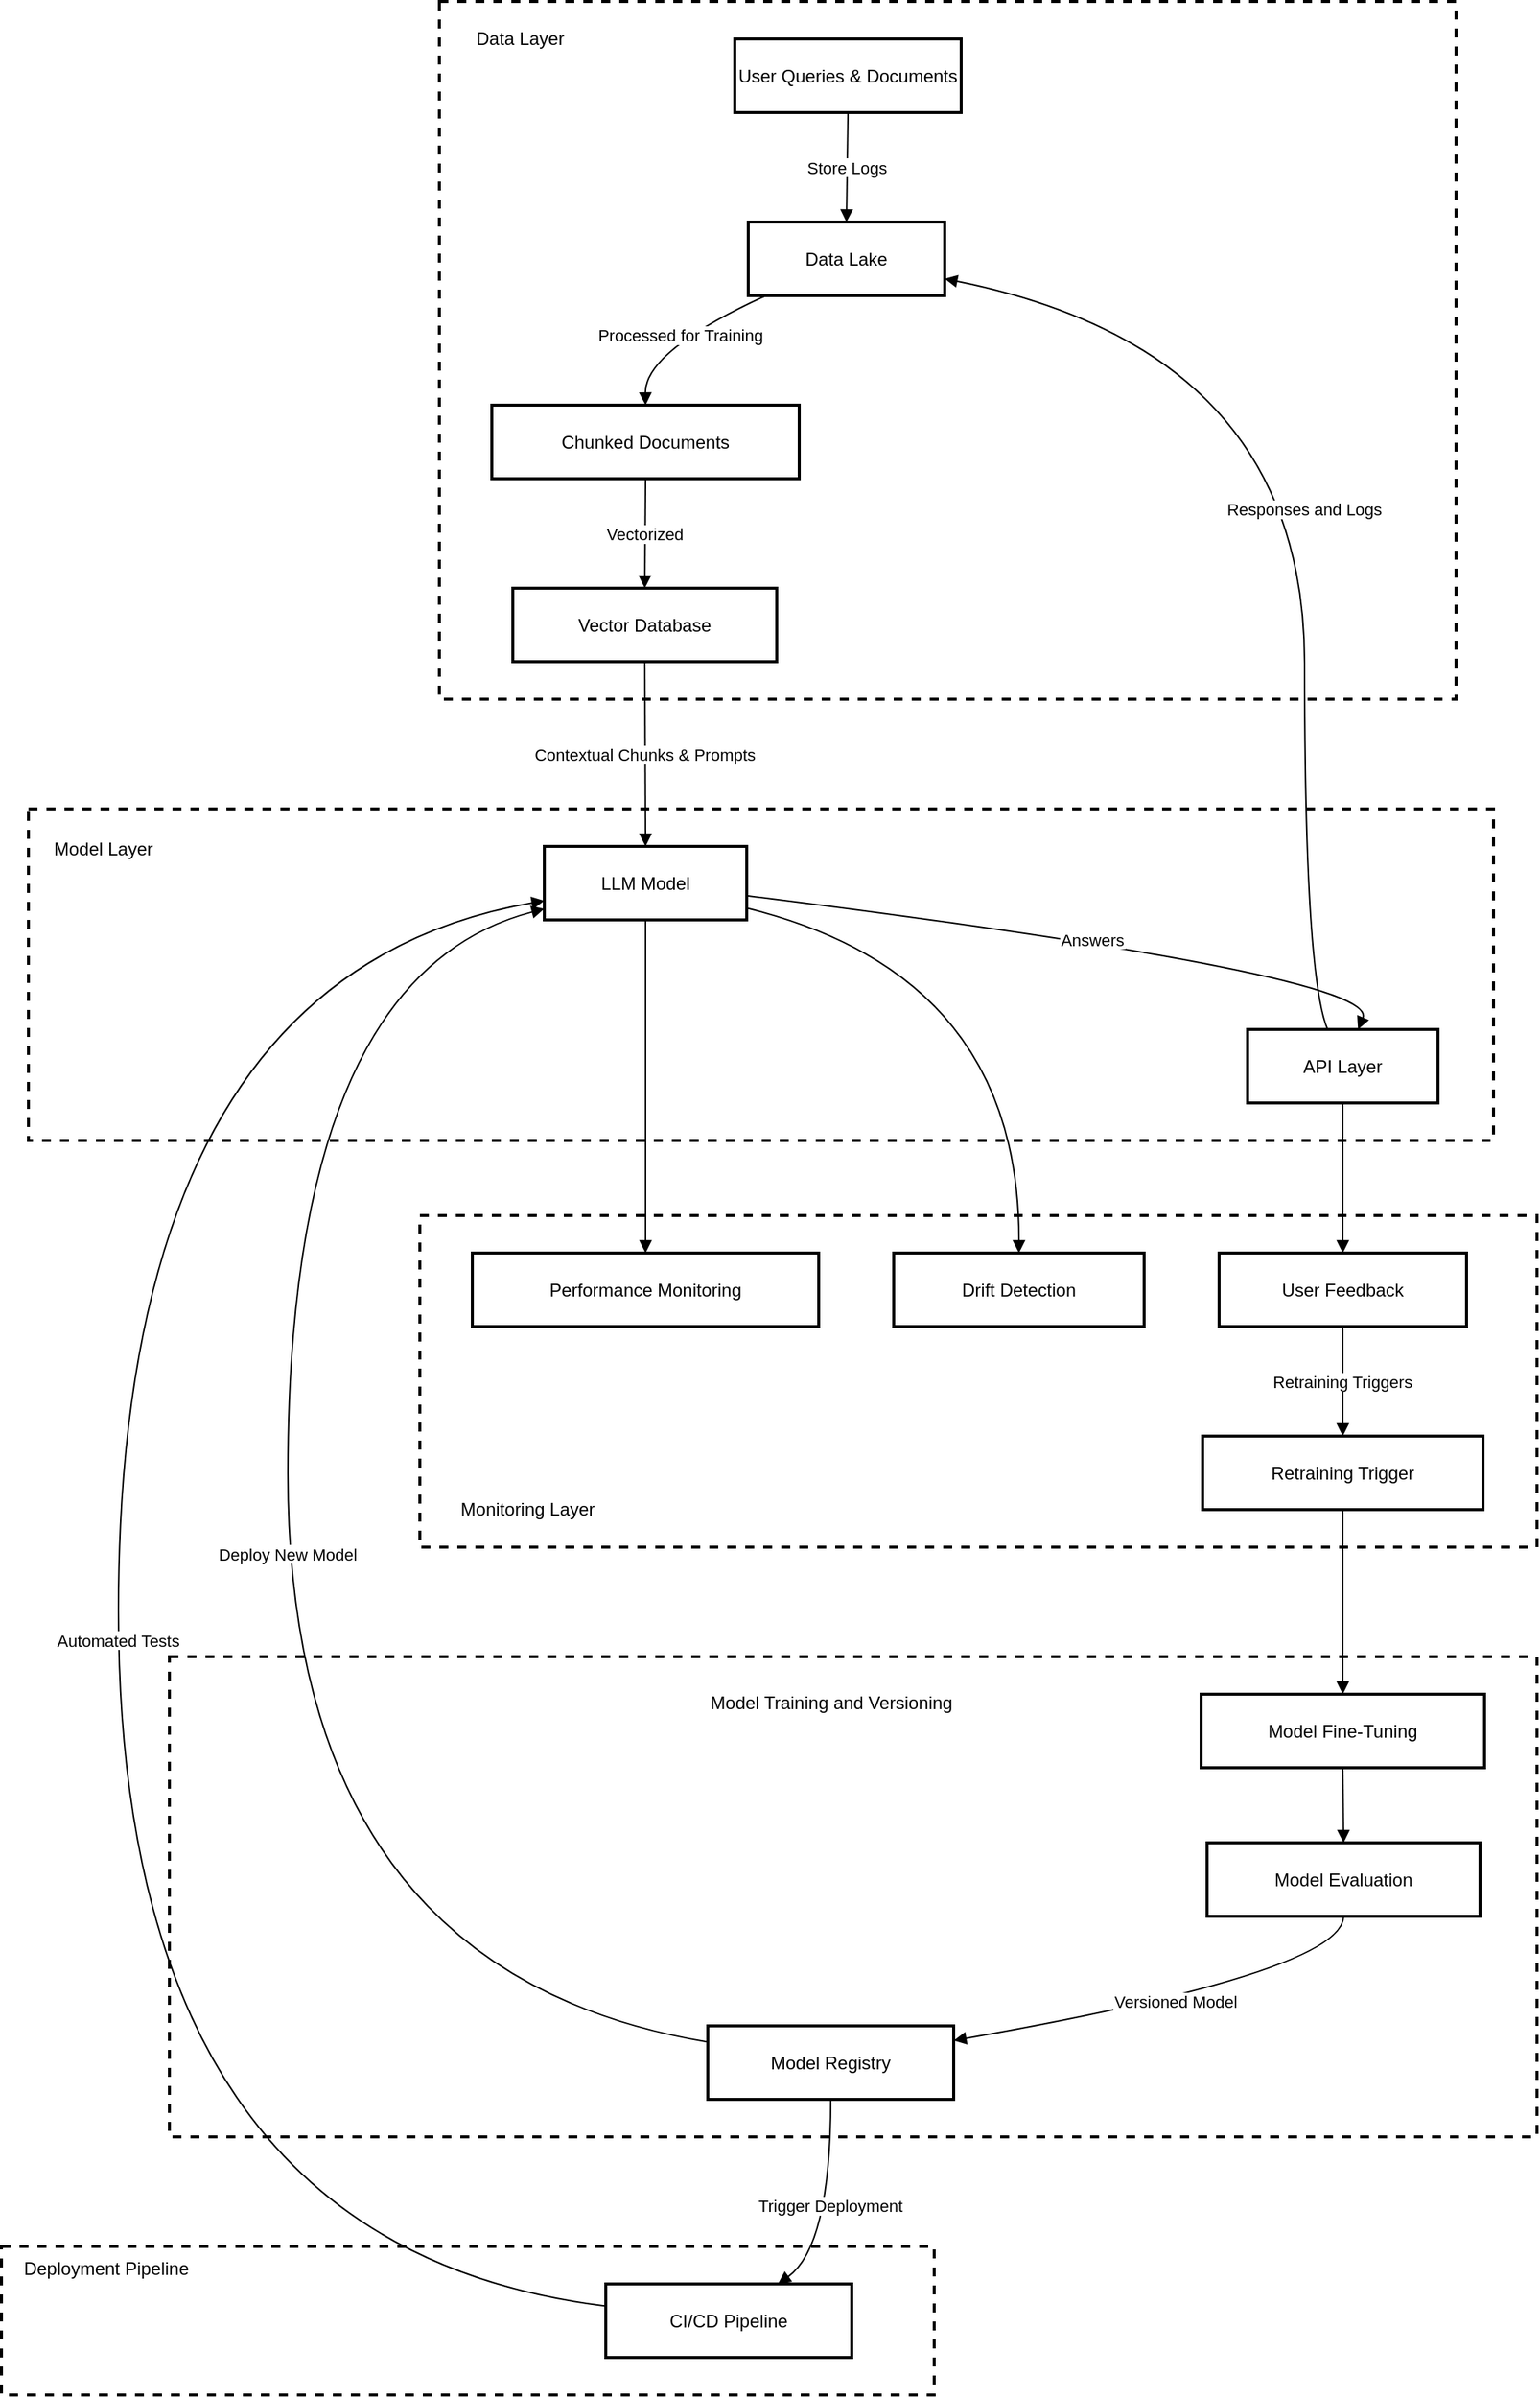 <mxfile version="24.8.3">
  <diagram name="Page-1" id="cRjcy3O15NoM17vNKKNv">
    <mxGraphModel dx="1434" dy="676" grid="1" gridSize="10" guides="1" tooltips="1" connect="1" arrows="1" fold="1" page="1" pageScale="1" pageWidth="827" pageHeight="1169" math="0" shadow="0">
      <root>
        <mxCell id="0" />
        <mxCell id="1" parent="0" />
        <mxCell id="2uLyCBysv3Qa5EU-o_tF-1" value="" style="whiteSpace=wrap;strokeWidth=2;dashed=1;" vertex="1" parent="1">
          <mxGeometry x="20" y="1516" width="622" height="99" as="geometry" />
        </mxCell>
        <mxCell id="2uLyCBysv3Qa5EU-o_tF-2" value="" style="whiteSpace=wrap;strokeWidth=2;dashed=1;" vertex="1" parent="1">
          <mxGeometry x="132" y="1123" width="912" height="320" as="geometry" />
        </mxCell>
        <mxCell id="2uLyCBysv3Qa5EU-o_tF-3" value="" style="whiteSpace=wrap;strokeWidth=2;dashed=1;" vertex="1" parent="1">
          <mxGeometry x="299" y="829" width="745" height="221" as="geometry" />
        </mxCell>
        <mxCell id="2uLyCBysv3Qa5EU-o_tF-4" value="" style="whiteSpace=wrap;strokeWidth=2;dashed=1;" vertex="1" parent="1">
          <mxGeometry x="38" y="558" width="977" height="221" as="geometry" />
        </mxCell>
        <mxCell id="2uLyCBysv3Qa5EU-o_tF-5" value="" style="whiteSpace=wrap;strokeWidth=2;dashed=1;" vertex="1" parent="1">
          <mxGeometry x="312" y="20" width="678" height="465" as="geometry" />
        </mxCell>
        <mxCell id="2uLyCBysv3Qa5EU-o_tF-6" value="User Queries &amp; Documents" style="whiteSpace=wrap;strokeWidth=2;" vertex="1" parent="1">
          <mxGeometry x="509" y="45" width="151" height="49" as="geometry" />
        </mxCell>
        <mxCell id="2uLyCBysv3Qa5EU-o_tF-7" value="Data Lake" style="whiteSpace=wrap;strokeWidth=2;" vertex="1" parent="1">
          <mxGeometry x="518" y="167" width="131" height="49" as="geometry" />
        </mxCell>
        <mxCell id="2uLyCBysv3Qa5EU-o_tF-8" value="Chunked Documents" style="whiteSpace=wrap;strokeWidth=2;" vertex="1" parent="1">
          <mxGeometry x="347" y="289" width="205" height="49" as="geometry" />
        </mxCell>
        <mxCell id="2uLyCBysv3Qa5EU-o_tF-9" value="Vector Database" style="whiteSpace=wrap;strokeWidth=2;" vertex="1" parent="1">
          <mxGeometry x="361" y="411" width="176" height="49" as="geometry" />
        </mxCell>
        <mxCell id="2uLyCBysv3Qa5EU-o_tF-10" value="LLM Model" style="whiteSpace=wrap;strokeWidth=2;" vertex="1" parent="1">
          <mxGeometry x="382" y="583" width="135" height="49" as="geometry" />
        </mxCell>
        <mxCell id="2uLyCBysv3Qa5EU-o_tF-11" value="API Layer" style="whiteSpace=wrap;strokeWidth=2;" vertex="1" parent="1">
          <mxGeometry x="851" y="705" width="127" height="49" as="geometry" />
        </mxCell>
        <mxCell id="2uLyCBysv3Qa5EU-o_tF-12" value="Performance Monitoring" style="whiteSpace=wrap;strokeWidth=2;" vertex="1" parent="1">
          <mxGeometry x="334" y="854" width="231" height="49" as="geometry" />
        </mxCell>
        <mxCell id="2uLyCBysv3Qa5EU-o_tF-13" value="Drift Detection" style="whiteSpace=wrap;strokeWidth=2;" vertex="1" parent="1">
          <mxGeometry x="615" y="854" width="167" height="49" as="geometry" />
        </mxCell>
        <mxCell id="2uLyCBysv3Qa5EU-o_tF-14" value="User Feedback" style="whiteSpace=wrap;strokeWidth=2;" vertex="1" parent="1">
          <mxGeometry x="832" y="854" width="165" height="49" as="geometry" />
        </mxCell>
        <mxCell id="2uLyCBysv3Qa5EU-o_tF-15" value="Retraining Trigger" style="whiteSpace=wrap;strokeWidth=2;" vertex="1" parent="1">
          <mxGeometry x="821" y="976" width="187" height="49" as="geometry" />
        </mxCell>
        <mxCell id="2uLyCBysv3Qa5EU-o_tF-16" value="Model Fine-Tuning" style="whiteSpace=wrap;strokeWidth=2;" vertex="1" parent="1">
          <mxGeometry x="820" y="1148" width="189" height="49" as="geometry" />
        </mxCell>
        <mxCell id="2uLyCBysv3Qa5EU-o_tF-17" value="Model Evaluation" style="whiteSpace=wrap;strokeWidth=2;" vertex="1" parent="1">
          <mxGeometry x="824" y="1247" width="182" height="49" as="geometry" />
        </mxCell>
        <mxCell id="2uLyCBysv3Qa5EU-o_tF-18" value="Model Registry" style="whiteSpace=wrap;strokeWidth=2;" vertex="1" parent="1">
          <mxGeometry x="491" y="1369" width="164" height="49" as="geometry" />
        </mxCell>
        <mxCell id="2uLyCBysv3Qa5EU-o_tF-19" value="CI/CD Pipeline" style="whiteSpace=wrap;strokeWidth=2;" vertex="1" parent="1">
          <mxGeometry x="423" y="1541" width="164" height="49" as="geometry" />
        </mxCell>
        <mxCell id="2uLyCBysv3Qa5EU-o_tF-20" value="Store Logs" style="curved=1;startArrow=none;endArrow=block;exitX=0.5;exitY=1;entryX=0.5;entryY=0;rounded=0;" edge="1" parent="1" source="2uLyCBysv3Qa5EU-o_tF-6" target="2uLyCBysv3Qa5EU-o_tF-7">
          <mxGeometry relative="1" as="geometry">
            <Array as="points" />
          </mxGeometry>
        </mxCell>
        <mxCell id="2uLyCBysv3Qa5EU-o_tF-21" value="Processed for Training" style="curved=1;startArrow=none;endArrow=block;exitX=0.09;exitY=1;entryX=0.5;entryY=0;rounded=0;" edge="1" parent="1" source="2uLyCBysv3Qa5EU-o_tF-7" target="2uLyCBysv3Qa5EU-o_tF-8">
          <mxGeometry relative="1" as="geometry">
            <Array as="points">
              <mxPoint x="449" y="253" />
            </Array>
          </mxGeometry>
        </mxCell>
        <mxCell id="2uLyCBysv3Qa5EU-o_tF-22" value="Vectorized" style="curved=1;startArrow=none;endArrow=block;exitX=0.5;exitY=1;entryX=0.5;entryY=0;rounded=0;" edge="1" parent="1" source="2uLyCBysv3Qa5EU-o_tF-8" target="2uLyCBysv3Qa5EU-o_tF-9">
          <mxGeometry relative="1" as="geometry">
            <Array as="points" />
          </mxGeometry>
        </mxCell>
        <mxCell id="2uLyCBysv3Qa5EU-o_tF-23" value="Answers" style="curved=1;startArrow=none;endArrow=block;exitX=1;exitY=0.67;entryX=0.58;entryY=0;rounded=0;" edge="1" parent="1" source="2uLyCBysv3Qa5EU-o_tF-10" target="2uLyCBysv3Qa5EU-o_tF-11">
          <mxGeometry relative="1" as="geometry">
            <Array as="points">
              <mxPoint x="940" y="669" />
            </Array>
          </mxGeometry>
        </mxCell>
        <mxCell id="2uLyCBysv3Qa5EU-o_tF-24" value="Responses and Logs" style="curved=1;startArrow=none;endArrow=block;exitX=0.42;exitY=0;entryX=1;entryY=0.77;rounded=0;" edge="1" parent="1" source="2uLyCBysv3Qa5EU-o_tF-11" target="2uLyCBysv3Qa5EU-o_tF-7">
          <mxGeometry relative="1" as="geometry">
            <Array as="points">
              <mxPoint x="889" y="669" />
              <mxPoint x="889" y="253" />
            </Array>
          </mxGeometry>
        </mxCell>
        <mxCell id="2uLyCBysv3Qa5EU-o_tF-25" value="Contextual Chunks &amp; Prompts" style="curved=1;startArrow=none;endArrow=block;exitX=0.5;exitY=1;entryX=0.5;entryY=0;rounded=0;" edge="1" parent="1" source="2uLyCBysv3Qa5EU-o_tF-9" target="2uLyCBysv3Qa5EU-o_tF-10">
          <mxGeometry relative="1" as="geometry">
            <Array as="points" />
          </mxGeometry>
        </mxCell>
        <mxCell id="2uLyCBysv3Qa5EU-o_tF-26" value="" style="curved=1;startArrow=none;endArrow=block;exitX=0.5;exitY=1;entryX=0.5;entryY=0;rounded=0;" edge="1" parent="1" source="2uLyCBysv3Qa5EU-o_tF-10" target="2uLyCBysv3Qa5EU-o_tF-12">
          <mxGeometry relative="1" as="geometry">
            <Array as="points" />
          </mxGeometry>
        </mxCell>
        <mxCell id="2uLyCBysv3Qa5EU-o_tF-27" value="" style="curved=1;startArrow=none;endArrow=block;exitX=1;exitY=0.84;entryX=0.5;entryY=0;rounded=0;" edge="1" parent="1" source="2uLyCBysv3Qa5EU-o_tF-10" target="2uLyCBysv3Qa5EU-o_tF-13">
          <mxGeometry relative="1" as="geometry">
            <Array as="points">
              <mxPoint x="699" y="669" />
            </Array>
          </mxGeometry>
        </mxCell>
        <mxCell id="2uLyCBysv3Qa5EU-o_tF-28" value="" style="curved=1;startArrow=none;endArrow=block;exitX=0.5;exitY=1;entryX=0.5;entryY=0;rounded=0;" edge="1" parent="1" source="2uLyCBysv3Qa5EU-o_tF-11" target="2uLyCBysv3Qa5EU-o_tF-14">
          <mxGeometry relative="1" as="geometry">
            <Array as="points" />
          </mxGeometry>
        </mxCell>
        <mxCell id="2uLyCBysv3Qa5EU-o_tF-29" value="Retraining Triggers" style="curved=1;startArrow=none;endArrow=block;exitX=0.5;exitY=1;entryX=0.5;entryY=0;rounded=0;" edge="1" parent="1" source="2uLyCBysv3Qa5EU-o_tF-14" target="2uLyCBysv3Qa5EU-o_tF-15">
          <mxGeometry relative="1" as="geometry">
            <Array as="points" />
          </mxGeometry>
        </mxCell>
        <mxCell id="2uLyCBysv3Qa5EU-o_tF-30" value="" style="curved=1;startArrow=none;endArrow=block;exitX=0.5;exitY=1;entryX=0.5;entryY=0;rounded=0;" edge="1" parent="1" source="2uLyCBysv3Qa5EU-o_tF-15" target="2uLyCBysv3Qa5EU-o_tF-16">
          <mxGeometry relative="1" as="geometry">
            <Array as="points" />
          </mxGeometry>
        </mxCell>
        <mxCell id="2uLyCBysv3Qa5EU-o_tF-31" value="" style="curved=1;startArrow=none;endArrow=block;exitX=0.5;exitY=1;entryX=0.5;entryY=0;rounded=0;" edge="1" parent="1" source="2uLyCBysv3Qa5EU-o_tF-16" target="2uLyCBysv3Qa5EU-o_tF-17">
          <mxGeometry relative="1" as="geometry">
            <Array as="points" />
          </mxGeometry>
        </mxCell>
        <mxCell id="2uLyCBysv3Qa5EU-o_tF-32" value="Versioned Model" style="curved=1;startArrow=none;endArrow=block;exitX=0.5;exitY=1;entryX=1;entryY=0.2;rounded=0;" edge="1" parent="1" source="2uLyCBysv3Qa5EU-o_tF-17" target="2uLyCBysv3Qa5EU-o_tF-18">
          <mxGeometry relative="1" as="geometry">
            <Array as="points">
              <mxPoint x="915" y="1333" />
            </Array>
          </mxGeometry>
        </mxCell>
        <mxCell id="2uLyCBysv3Qa5EU-o_tF-33" value="Deploy New Model" style="curved=1;startArrow=none;endArrow=block;exitX=0;exitY=0.22;entryX=0;entryY=0.85;rounded=0;" edge="1" parent="1" source="2uLyCBysv3Qa5EU-o_tF-18" target="2uLyCBysv3Qa5EU-o_tF-10">
          <mxGeometry relative="1" as="geometry">
            <Array as="points">
              <mxPoint x="211" y="1333" />
              <mxPoint x="211" y="669" />
            </Array>
          </mxGeometry>
        </mxCell>
        <mxCell id="2uLyCBysv3Qa5EU-o_tF-34" value="Automated Tests" style="curved=1;startArrow=none;endArrow=block;exitX=0;exitY=0.3;entryX=0;entryY=0.74;rounded=0;" edge="1" parent="1" source="2uLyCBysv3Qa5EU-o_tF-19" target="2uLyCBysv3Qa5EU-o_tF-10">
          <mxGeometry relative="1" as="geometry">
            <Array as="points">
              <mxPoint x="98" y="1516" />
              <mxPoint x="98" y="669" />
            </Array>
          </mxGeometry>
        </mxCell>
        <mxCell id="2uLyCBysv3Qa5EU-o_tF-35" value="Trigger Deployment" style="curved=1;startArrow=none;endArrow=block;exitX=0.5;exitY=1;entryX=0.7;entryY=0;rounded=0;" edge="1" parent="1" source="2uLyCBysv3Qa5EU-o_tF-18" target="2uLyCBysv3Qa5EU-o_tF-19">
          <mxGeometry relative="1" as="geometry">
            <Array as="points">
              <mxPoint x="573" y="1516" />
            </Array>
          </mxGeometry>
        </mxCell>
        <mxCell id="2uLyCBysv3Qa5EU-o_tF-36" value="Data Layer" style="text;html=1;align=center;verticalAlign=middle;whiteSpace=wrap;rounded=0;" vertex="1" parent="1">
          <mxGeometry x="322" y="30" width="88" height="30" as="geometry" />
        </mxCell>
        <mxCell id="2uLyCBysv3Qa5EU-o_tF-37" value="Model Layer" style="text;html=1;align=center;verticalAlign=middle;whiteSpace=wrap;rounded=0;" vertex="1" parent="1">
          <mxGeometry x="44" y="570" width="88" height="30" as="geometry" />
        </mxCell>
        <mxCell id="2uLyCBysv3Qa5EU-o_tF-38" value="Monitoring Layer" style="text;html=1;align=center;verticalAlign=middle;whiteSpace=wrap;rounded=0;" vertex="1" parent="1">
          <mxGeometry x="312" y="1010" width="118" height="30" as="geometry" />
        </mxCell>
        <mxCell id="2uLyCBysv3Qa5EU-o_tF-39" value="Model Training and Versioning" style="text;html=1;align=center;verticalAlign=middle;whiteSpace=wrap;rounded=0;" vertex="1" parent="1">
          <mxGeometry x="481.5" y="1139" width="183" height="30" as="geometry" />
        </mxCell>
        <mxCell id="2uLyCBysv3Qa5EU-o_tF-40" value="Deployment Pipeline" style="text;html=1;align=center;verticalAlign=middle;whiteSpace=wrap;rounded=0;" vertex="1" parent="1">
          <mxGeometry x="20" y="1516" width="140" height="30" as="geometry" />
        </mxCell>
      </root>
    </mxGraphModel>
  </diagram>
</mxfile>
